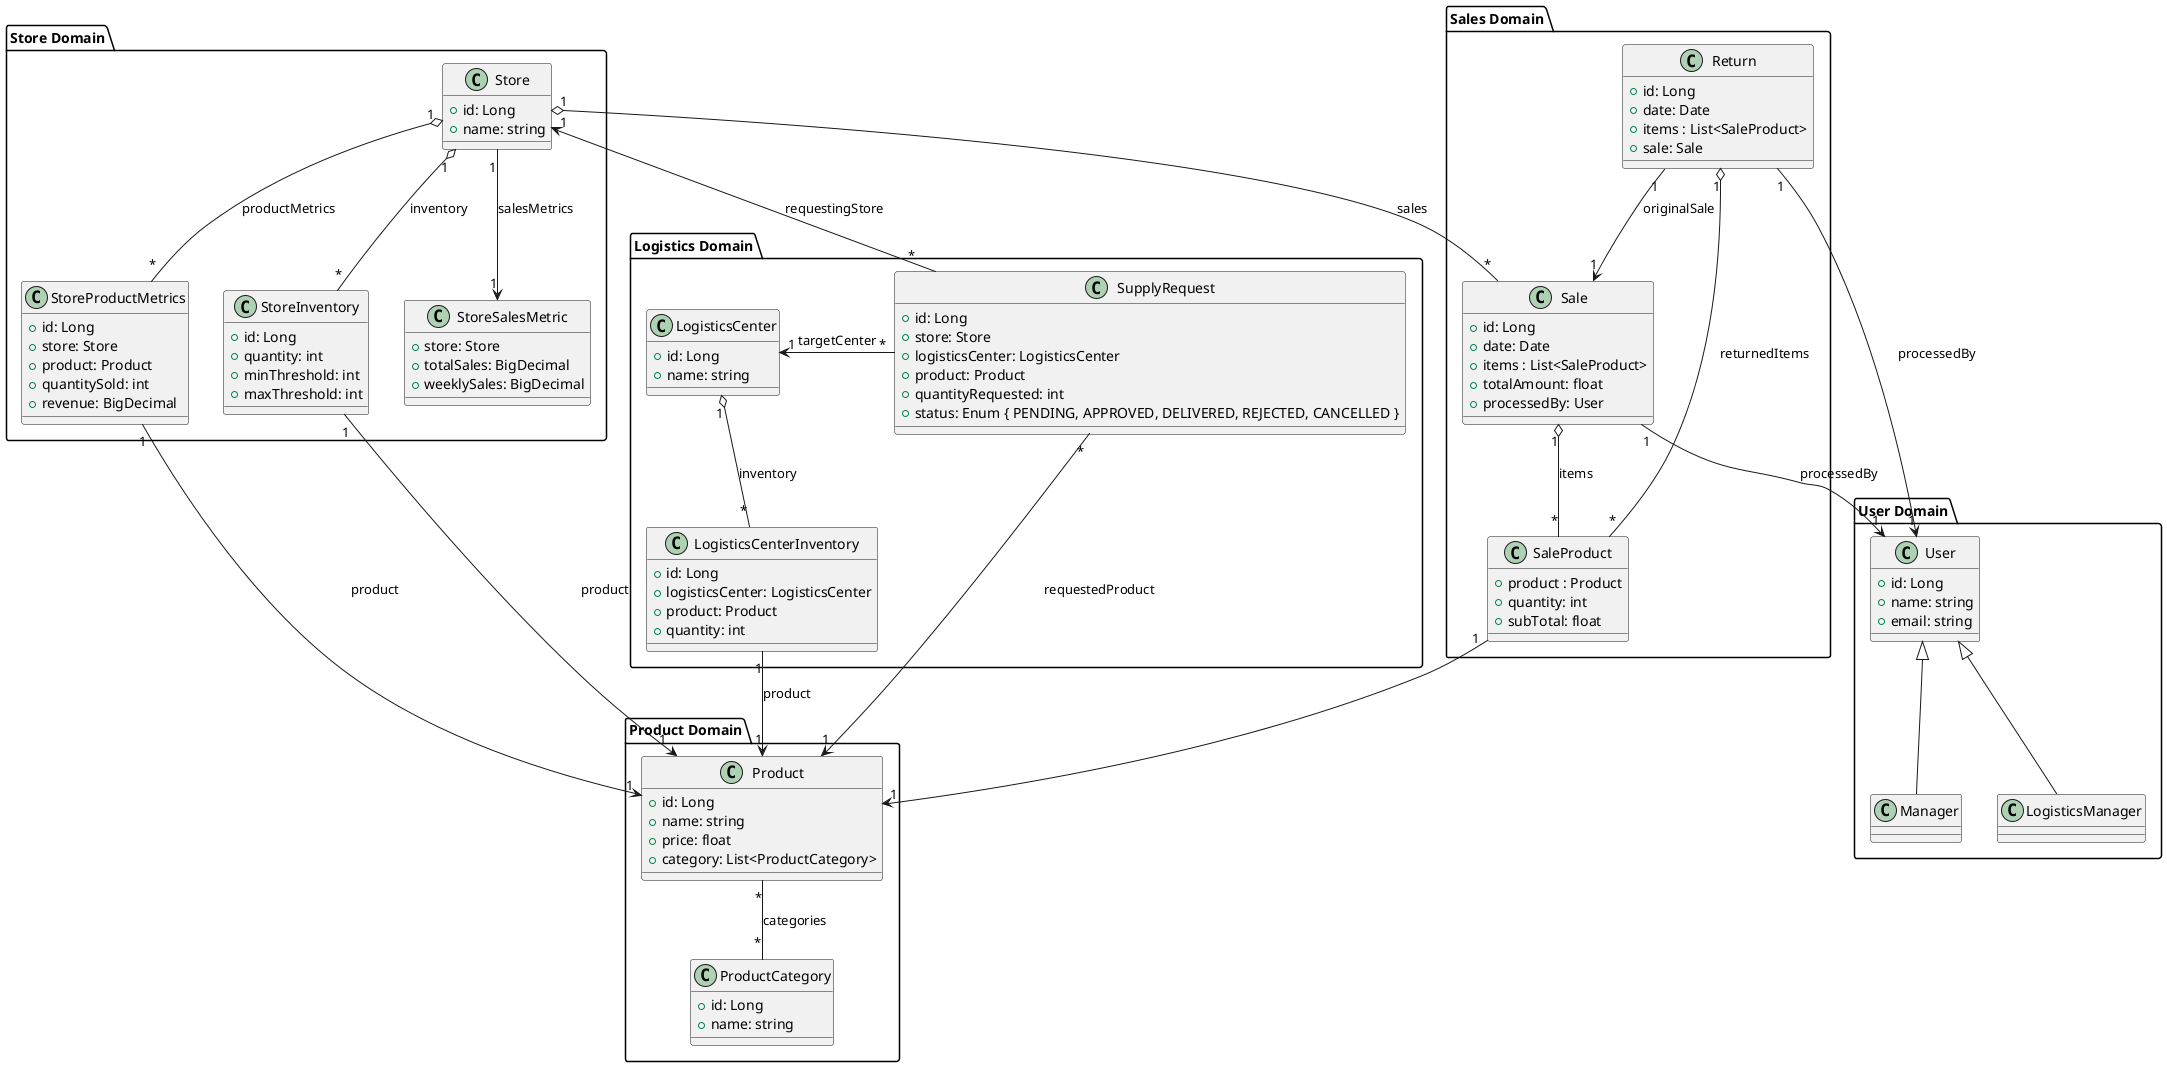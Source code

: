 @startuml

package "User Domain" {
  class User {
    +id: Long
    +name: string
    +email: string
  }

  class Manager {}

  class LogisticsManager {}
}

package "Sales Domain" {
    class Sale {
      +id: Long
      +date: Date
      +items : List<SaleProduct>
      +totalAmount: float
      +processedBy: User
    }

    class SaleProduct {
      +product : Product
      +quantity: int
      +subTotal: float
    }

    class Return {
      +id: Long
      +date: Date
      +items : List<SaleProduct>
      +sale: Sale
    }
}

package "Product Domain" {
    class Product {
      +id: Long
      +name: string
      +price: float
      +category: List<ProductCategory>
    }

    class ProductCategory {
      +id: Long
      +name: string
    }
}

package "Store Domain" {
    class Store {
      +id: Long
      +name: string
    }

    class StoreSalesMetric {
      +store: Store
      +totalSales: BigDecimal
      +weeklySales: BigDecimal
    }

    class StoreInventory {
      +id: Long
      +quantity: int
      +minThreshold: int
      +maxThreshold: int
    }

    class StoreProductMetrics {
        +id: Long
        +store: Store
        +product: Product
        +quantitySold: int
        +revenue: BigDecimal
    }
}

package "Logistics Domain" {
    class LogisticsCenter {
      +id: Long
      +name: string
    }

    class LogisticsCenterInventory {
        +id: Long
        +logisticsCenter: LogisticsCenter
        +product: Product
        +quantity: int
    }

    class SupplyRequest {
        +id: Long
        +store: Store
        +logisticsCenter: LogisticsCenter
        +product: Product
        +quantityRequested: int
        +status: Enum { PENDING, APPROVED, DELIVERED, REJECTED, CANCELLED }
    }
}














' New relationships
Store "1" o-- "*" Sale : sales
Store "1" o-- "*" StoreInventory : inventory
StoreInventory "1" --> "1" Product : product
Store "1" o-- "*" StoreProductMetrics : productMetrics
StoreProductMetrics "1" --> "1" Product : product
Store "1" --> "1" StoreSalesMetric : salesMetrics
LogisticsCenter "1" o-- "*" LogisticsCenterInventory : inventory
LogisticsCenterInventory "1" --> "1" Product : product

Store "1" <- "*" SupplyRequest : requestingStore
LogisticsCenter "1" <- "*" SupplyRequest : targetCenter
Product "1" <- "*" SupplyRequest : requestedProduct

Sale "1" o-- "*" SaleProduct : items
SaleProduct "1" --> "1" Product
Sale "1" --> "1" User : processedBy

Return "1" --> "1" Sale : originalSale
Return "1" o-- "*" SaleProduct : returnedItems
Return "1" --> "1" User : processedBy

Product "*" -- "*" ProductCategory : categories

Manager -u-|> User
LogisticsManager -u-|> User

@enduml
